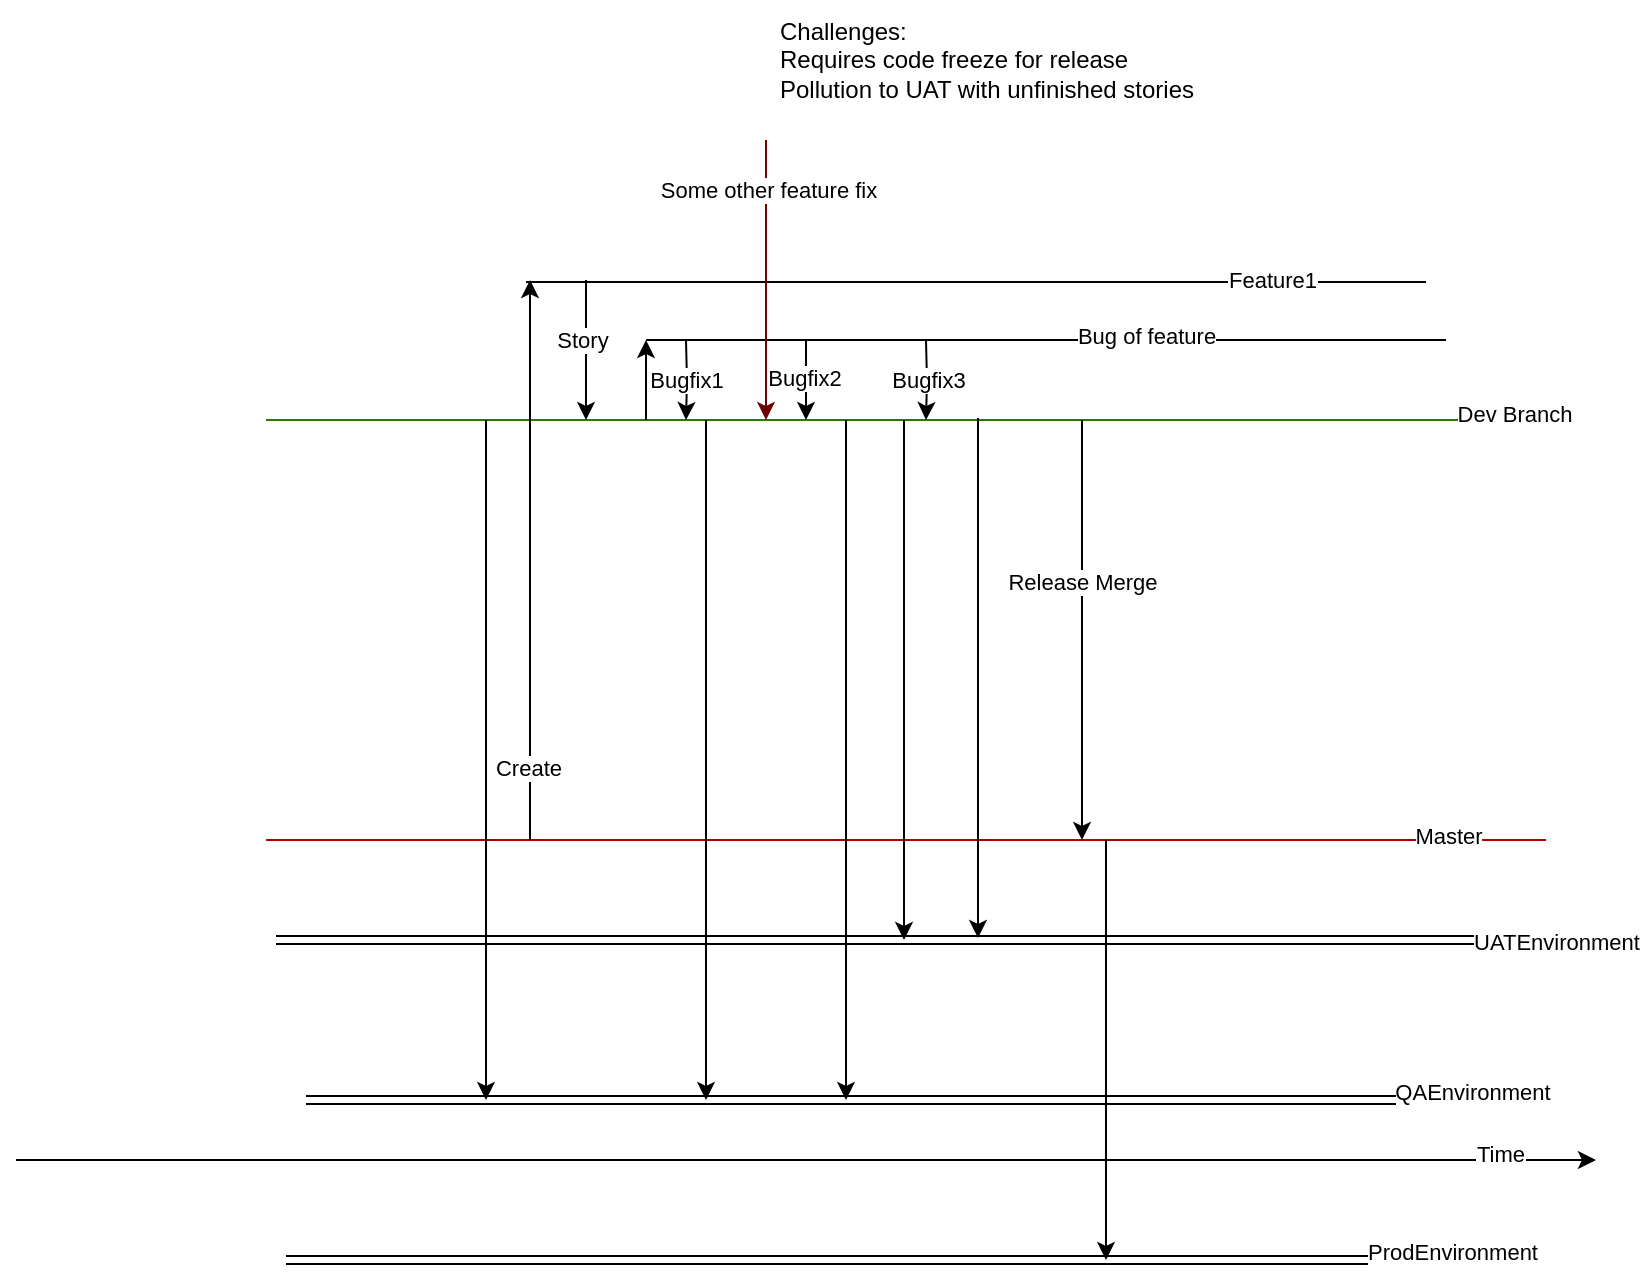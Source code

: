 <mxfile version="28.0.7">
  <diagram name="Page-1" id="p-CExVX0zElQnxvjDnN5">
    <mxGraphModel dx="1149" dy="687" grid="1" gridSize="10" guides="1" tooltips="1" connect="1" arrows="1" fold="1" page="1" pageScale="1" pageWidth="1100" pageHeight="850" math="0" shadow="0">
      <root>
        <mxCell id="0" />
        <mxCell id="1" parent="0" />
        <mxCell id="Gokz3ohhyjsnIPikW5Ka-1" value="" style="endArrow=none;html=1;rounded=0;fillColor=#60a917;strokeColor=#2D7600;" edge="1" parent="1">
          <mxGeometry width="50" height="50" relative="1" as="geometry">
            <mxPoint x="265" y="220" as="sourcePoint" />
            <mxPoint x="905" y="220" as="targetPoint" />
          </mxGeometry>
        </mxCell>
        <mxCell id="Gokz3ohhyjsnIPikW5Ka-2" value="Dev Branch" style="edgeLabel;html=1;align=center;verticalAlign=middle;resizable=0;points=[];" vertex="1" connectable="0" parent="Gokz3ohhyjsnIPikW5Ka-1">
          <mxGeometry x="0.949" y="3" relative="1" as="geometry">
            <mxPoint as="offset" />
          </mxGeometry>
        </mxCell>
        <mxCell id="Gokz3ohhyjsnIPikW5Ka-3" value="" style="endArrow=none;html=1;rounded=0;fillColor=#e51400;strokeColor=#B20000;" edge="1" parent="1">
          <mxGeometry width="50" height="50" relative="1" as="geometry">
            <mxPoint x="265" y="430" as="sourcePoint" />
            <mxPoint x="905" y="430" as="targetPoint" />
          </mxGeometry>
        </mxCell>
        <mxCell id="Gokz3ohhyjsnIPikW5Ka-4" value="Master" style="edgeLabel;html=1;align=center;verticalAlign=middle;resizable=0;points=[];" vertex="1" connectable="0" parent="Gokz3ohhyjsnIPikW5Ka-3">
          <mxGeometry x="0.847" y="2" relative="1" as="geometry">
            <mxPoint as="offset" />
          </mxGeometry>
        </mxCell>
        <mxCell id="Gokz3ohhyjsnIPikW5Ka-5" style="edgeStyle=orthogonalEdgeStyle;rounded=0;orthogonalLoop=1;jettySize=auto;html=1;" edge="1" parent="1">
          <mxGeometry relative="1" as="geometry">
            <mxPoint x="425" y="220" as="targetPoint" />
            <mxPoint x="425" y="150" as="sourcePoint" />
          </mxGeometry>
        </mxCell>
        <mxCell id="Gokz3ohhyjsnIPikW5Ka-6" value="Story" style="edgeLabel;html=1;align=center;verticalAlign=middle;resizable=0;points=[];" vertex="1" connectable="0" parent="Gokz3ohhyjsnIPikW5Ka-5">
          <mxGeometry x="0.833" y="-2" relative="1" as="geometry">
            <mxPoint y="-34" as="offset" />
          </mxGeometry>
        </mxCell>
        <mxCell id="Gokz3ohhyjsnIPikW5Ka-7" style="edgeStyle=orthogonalEdgeStyle;rounded=0;orthogonalLoop=1;jettySize=auto;html=1;" edge="1" parent="1">
          <mxGeometry relative="1" as="geometry">
            <mxPoint x="475" y="220" as="targetPoint" />
            <mxPoint x="475" y="180" as="sourcePoint" />
          </mxGeometry>
        </mxCell>
        <mxCell id="Gokz3ohhyjsnIPikW5Ka-8" value="Bugfix1" style="edgeLabel;html=1;align=center;verticalAlign=middle;resizable=0;points=[];" vertex="1" connectable="0" parent="Gokz3ohhyjsnIPikW5Ka-7">
          <mxGeometry x="0.707" relative="1" as="geometry">
            <mxPoint y="-14" as="offset" />
          </mxGeometry>
        </mxCell>
        <mxCell id="Gokz3ohhyjsnIPikW5Ka-9" style="edgeStyle=orthogonalEdgeStyle;rounded=0;orthogonalLoop=1;jettySize=auto;html=1;" edge="1" parent="1">
          <mxGeometry relative="1" as="geometry">
            <mxPoint x="595" y="220" as="targetPoint" />
            <mxPoint x="595" y="180" as="sourcePoint" />
          </mxGeometry>
        </mxCell>
        <mxCell id="Gokz3ohhyjsnIPikW5Ka-10" value="Bugfix3" style="edgeLabel;html=1;align=center;verticalAlign=middle;resizable=0;points=[];" vertex="1" connectable="0" parent="Gokz3ohhyjsnIPikW5Ka-9">
          <mxGeometry x="0.501" y="-2" relative="1" as="geometry">
            <mxPoint x="2" y="-10" as="offset" />
          </mxGeometry>
        </mxCell>
        <mxCell id="Gokz3ohhyjsnIPikW5Ka-11" value="" style="endArrow=classic;html=1;rounded=0;" edge="1" parent="1">
          <mxGeometry width="50" height="50" relative="1" as="geometry">
            <mxPoint x="140" y="590" as="sourcePoint" />
            <mxPoint x="930" y="590" as="targetPoint" />
          </mxGeometry>
        </mxCell>
        <mxCell id="Gokz3ohhyjsnIPikW5Ka-12" value="Time" style="edgeLabel;html=1;align=center;verticalAlign=middle;resizable=0;points=[];" vertex="1" connectable="0" parent="Gokz3ohhyjsnIPikW5Ka-11">
          <mxGeometry x="0.877" y="3" relative="1" as="geometry">
            <mxPoint as="offset" />
          </mxGeometry>
        </mxCell>
        <mxCell id="Gokz3ohhyjsnIPikW5Ka-13" value="" style="endArrow=none;html=1;rounded=0;" edge="1" parent="1">
          <mxGeometry width="50" height="50" relative="1" as="geometry">
            <mxPoint x="395" y="151" as="sourcePoint" />
            <mxPoint x="845" y="151" as="targetPoint" />
          </mxGeometry>
        </mxCell>
        <mxCell id="Gokz3ohhyjsnIPikW5Ka-14" value="Feature1" style="edgeLabel;html=1;align=center;verticalAlign=middle;resizable=0;points=[];" vertex="1" connectable="0" parent="Gokz3ohhyjsnIPikW5Ka-13">
          <mxGeometry x="0.656" y="1" relative="1" as="geometry">
            <mxPoint as="offset" />
          </mxGeometry>
        </mxCell>
        <mxCell id="Gokz3ohhyjsnIPikW5Ka-15" value="" style="endArrow=classic;html=1;rounded=0;" edge="1" parent="1">
          <mxGeometry width="50" height="50" relative="1" as="geometry">
            <mxPoint x="397" y="430" as="sourcePoint" />
            <mxPoint x="397" y="150" as="targetPoint" />
          </mxGeometry>
        </mxCell>
        <mxCell id="Gokz3ohhyjsnIPikW5Ka-16" value="Create" style="edgeLabel;html=1;align=center;verticalAlign=middle;resizable=0;points=[];" vertex="1" connectable="0" parent="Gokz3ohhyjsnIPikW5Ka-15">
          <mxGeometry x="-0.743" y="1" relative="1" as="geometry">
            <mxPoint as="offset" />
          </mxGeometry>
        </mxCell>
        <mxCell id="Gokz3ohhyjsnIPikW5Ka-17" value="" style="endArrow=classic;html=1;rounded=0;" edge="1" parent="1">
          <mxGeometry width="50" height="50" relative="1" as="geometry">
            <mxPoint x="535" y="180" as="sourcePoint" />
            <mxPoint x="535" y="220" as="targetPoint" />
          </mxGeometry>
        </mxCell>
        <mxCell id="Gokz3ohhyjsnIPikW5Ka-18" value="Bugfix2" style="edgeLabel;html=1;align=center;verticalAlign=middle;resizable=0;points=[];" vertex="1" connectable="0" parent="Gokz3ohhyjsnIPikW5Ka-17">
          <mxGeometry x="-0.048" y="-1" relative="1" as="geometry">
            <mxPoint as="offset" />
          </mxGeometry>
        </mxCell>
        <mxCell id="Gokz3ohhyjsnIPikW5Ka-19" value="" style="shape=link;html=1;rounded=0;" edge="1" parent="1">
          <mxGeometry width="100" relative="1" as="geometry">
            <mxPoint x="285" y="560" as="sourcePoint" />
            <mxPoint x="895" y="560" as="targetPoint" />
          </mxGeometry>
        </mxCell>
        <mxCell id="Gokz3ohhyjsnIPikW5Ka-20" value="QAEnvironment" style="edgeLabel;html=1;align=center;verticalAlign=middle;resizable=0;points=[];" vertex="1" connectable="0" parent="Gokz3ohhyjsnIPikW5Ka-19">
          <mxGeometry x="0.907" y="4" relative="1" as="geometry">
            <mxPoint x="1" as="offset" />
          </mxGeometry>
        </mxCell>
        <mxCell id="Gokz3ohhyjsnIPikW5Ka-21" value="" style="endArrow=classic;html=1;rounded=0;" edge="1" parent="1">
          <mxGeometry width="50" height="50" relative="1" as="geometry">
            <mxPoint x="375" y="220" as="sourcePoint" />
            <mxPoint x="375" y="560" as="targetPoint" />
          </mxGeometry>
        </mxCell>
        <mxCell id="Gokz3ohhyjsnIPikW5Ka-22" value="" style="endArrow=classic;html=1;rounded=0;" edge="1" parent="1">
          <mxGeometry width="50" height="50" relative="1" as="geometry">
            <mxPoint x="485" y="220" as="sourcePoint" />
            <mxPoint x="485" y="560" as="targetPoint" />
          </mxGeometry>
        </mxCell>
        <mxCell id="Gokz3ohhyjsnIPikW5Ka-23" value="" style="shape=link;html=1;rounded=0;" edge="1" parent="1">
          <mxGeometry width="100" relative="1" as="geometry">
            <mxPoint x="270" y="480" as="sourcePoint" />
            <mxPoint x="940" y="480" as="targetPoint" />
          </mxGeometry>
        </mxCell>
        <mxCell id="Gokz3ohhyjsnIPikW5Ka-24" value="UATEnvironment" style="edgeLabel;html=1;align=center;verticalAlign=middle;resizable=0;points=[];" vertex="1" connectable="0" parent="Gokz3ohhyjsnIPikW5Ka-23">
          <mxGeometry x="0.909" y="-1" relative="1" as="geometry">
            <mxPoint as="offset" />
          </mxGeometry>
        </mxCell>
        <mxCell id="Gokz3ohhyjsnIPikW5Ka-25" value="" style="endArrow=classic;html=1;rounded=0;" edge="1" parent="1">
          <mxGeometry width="50" height="50" relative="1" as="geometry">
            <mxPoint x="555" y="220" as="sourcePoint" />
            <mxPoint x="555" y="560" as="targetPoint" />
          </mxGeometry>
        </mxCell>
        <mxCell id="Gokz3ohhyjsnIPikW5Ka-26" value="" style="endArrow=classic;html=1;rounded=0;" edge="1" parent="1">
          <mxGeometry width="50" height="50" relative="1" as="geometry">
            <mxPoint x="673" y="220" as="sourcePoint" />
            <mxPoint x="673" y="430" as="targetPoint" />
          </mxGeometry>
        </mxCell>
        <mxCell id="Gokz3ohhyjsnIPikW5Ka-27" value="Release Merge" style="edgeLabel;html=1;align=center;verticalAlign=middle;resizable=0;points=[];" vertex="1" connectable="0" parent="Gokz3ohhyjsnIPikW5Ka-26">
          <mxGeometry x="-0.227" relative="1" as="geometry">
            <mxPoint as="offset" />
          </mxGeometry>
        </mxCell>
        <mxCell id="Gokz3ohhyjsnIPikW5Ka-28" value="" style="endArrow=classic;html=1;rounded=0;" edge="1" parent="1">
          <mxGeometry width="50" height="50" relative="1" as="geometry">
            <mxPoint x="584" y="220" as="sourcePoint" />
            <mxPoint x="584" y="480" as="targetPoint" />
          </mxGeometry>
        </mxCell>
        <mxCell id="Gokz3ohhyjsnIPikW5Ka-29" value="" style="shape=link;html=1;rounded=0;" edge="1" parent="1">
          <mxGeometry width="100" relative="1" as="geometry">
            <mxPoint x="275" y="640" as="sourcePoint" />
            <mxPoint x="885" y="640" as="targetPoint" />
          </mxGeometry>
        </mxCell>
        <mxCell id="Gokz3ohhyjsnIPikW5Ka-30" value="ProdEnvironment" style="edgeLabel;html=1;align=center;verticalAlign=middle;resizable=0;points=[];" vertex="1" connectable="0" parent="Gokz3ohhyjsnIPikW5Ka-29">
          <mxGeometry x="0.907" y="4" relative="1" as="geometry">
            <mxPoint x="1" as="offset" />
          </mxGeometry>
        </mxCell>
        <mxCell id="Gokz3ohhyjsnIPikW5Ka-31" value="" style="endArrow=classic;html=1;rounded=0;" edge="1" parent="1">
          <mxGeometry width="50" height="50" relative="1" as="geometry">
            <mxPoint x="685" y="430" as="sourcePoint" />
            <mxPoint x="685" y="640" as="targetPoint" />
          </mxGeometry>
        </mxCell>
        <mxCell id="Gokz3ohhyjsnIPikW5Ka-32" value="" style="endArrow=none;html=1;rounded=0;" edge="1" parent="1">
          <mxGeometry width="50" height="50" relative="1" as="geometry">
            <mxPoint x="455" y="180" as="sourcePoint" />
            <mxPoint x="855" y="180" as="targetPoint" />
          </mxGeometry>
        </mxCell>
        <mxCell id="Gokz3ohhyjsnIPikW5Ka-33" value="Bug of feature" style="edgeLabel;html=1;align=center;verticalAlign=middle;resizable=0;points=[];" vertex="1" connectable="0" parent="Gokz3ohhyjsnIPikW5Ka-32">
          <mxGeometry x="0.248" y="2" relative="1" as="geometry">
            <mxPoint as="offset" />
          </mxGeometry>
        </mxCell>
        <mxCell id="Gokz3ohhyjsnIPikW5Ka-34" value="" style="endArrow=classic;html=1;rounded=0;" edge="1" parent="1">
          <mxGeometry width="50" height="50" relative="1" as="geometry">
            <mxPoint x="455" y="220" as="sourcePoint" />
            <mxPoint x="455" y="180" as="targetPoint" />
          </mxGeometry>
        </mxCell>
        <mxCell id="Gokz3ohhyjsnIPikW5Ka-35" value="" style="endArrow=classic;html=1;rounded=0;fillColor=#a20025;strokeColor=#6F0000;" edge="1" parent="1">
          <mxGeometry width="50" height="50" relative="1" as="geometry">
            <mxPoint x="515" y="80" as="sourcePoint" />
            <mxPoint x="515" y="220" as="targetPoint" />
          </mxGeometry>
        </mxCell>
        <mxCell id="Gokz3ohhyjsnIPikW5Ka-36" value="Some other feature fix" style="edgeLabel;html=1;align=center;verticalAlign=middle;resizable=0;points=[];" vertex="1" connectable="0" parent="Gokz3ohhyjsnIPikW5Ka-35">
          <mxGeometry x="-0.643" y="1" relative="1" as="geometry">
            <mxPoint as="offset" />
          </mxGeometry>
        </mxCell>
        <mxCell id="Gokz3ohhyjsnIPikW5Ka-37" value="" style="endArrow=classic;html=1;rounded=0;" edge="1" parent="1">
          <mxGeometry width="50" height="50" relative="1" as="geometry">
            <mxPoint x="621" y="219" as="sourcePoint" />
            <mxPoint x="621" y="479" as="targetPoint" />
          </mxGeometry>
        </mxCell>
        <mxCell id="Gokz3ohhyjsnIPikW5Ka-38" value="&lt;div&gt;Challenges:&lt;/div&gt;Requires code freeze for release&lt;div&gt;Pollution to UAT with unfinished stories&lt;/div&gt;" style="text;html=1;align=left;verticalAlign=middle;resizable=0;points=[];autosize=1;strokeColor=none;fillColor=none;" vertex="1" parent="1">
          <mxGeometry x="520" y="10" width="230" height="60" as="geometry" />
        </mxCell>
      </root>
    </mxGraphModel>
  </diagram>
</mxfile>
